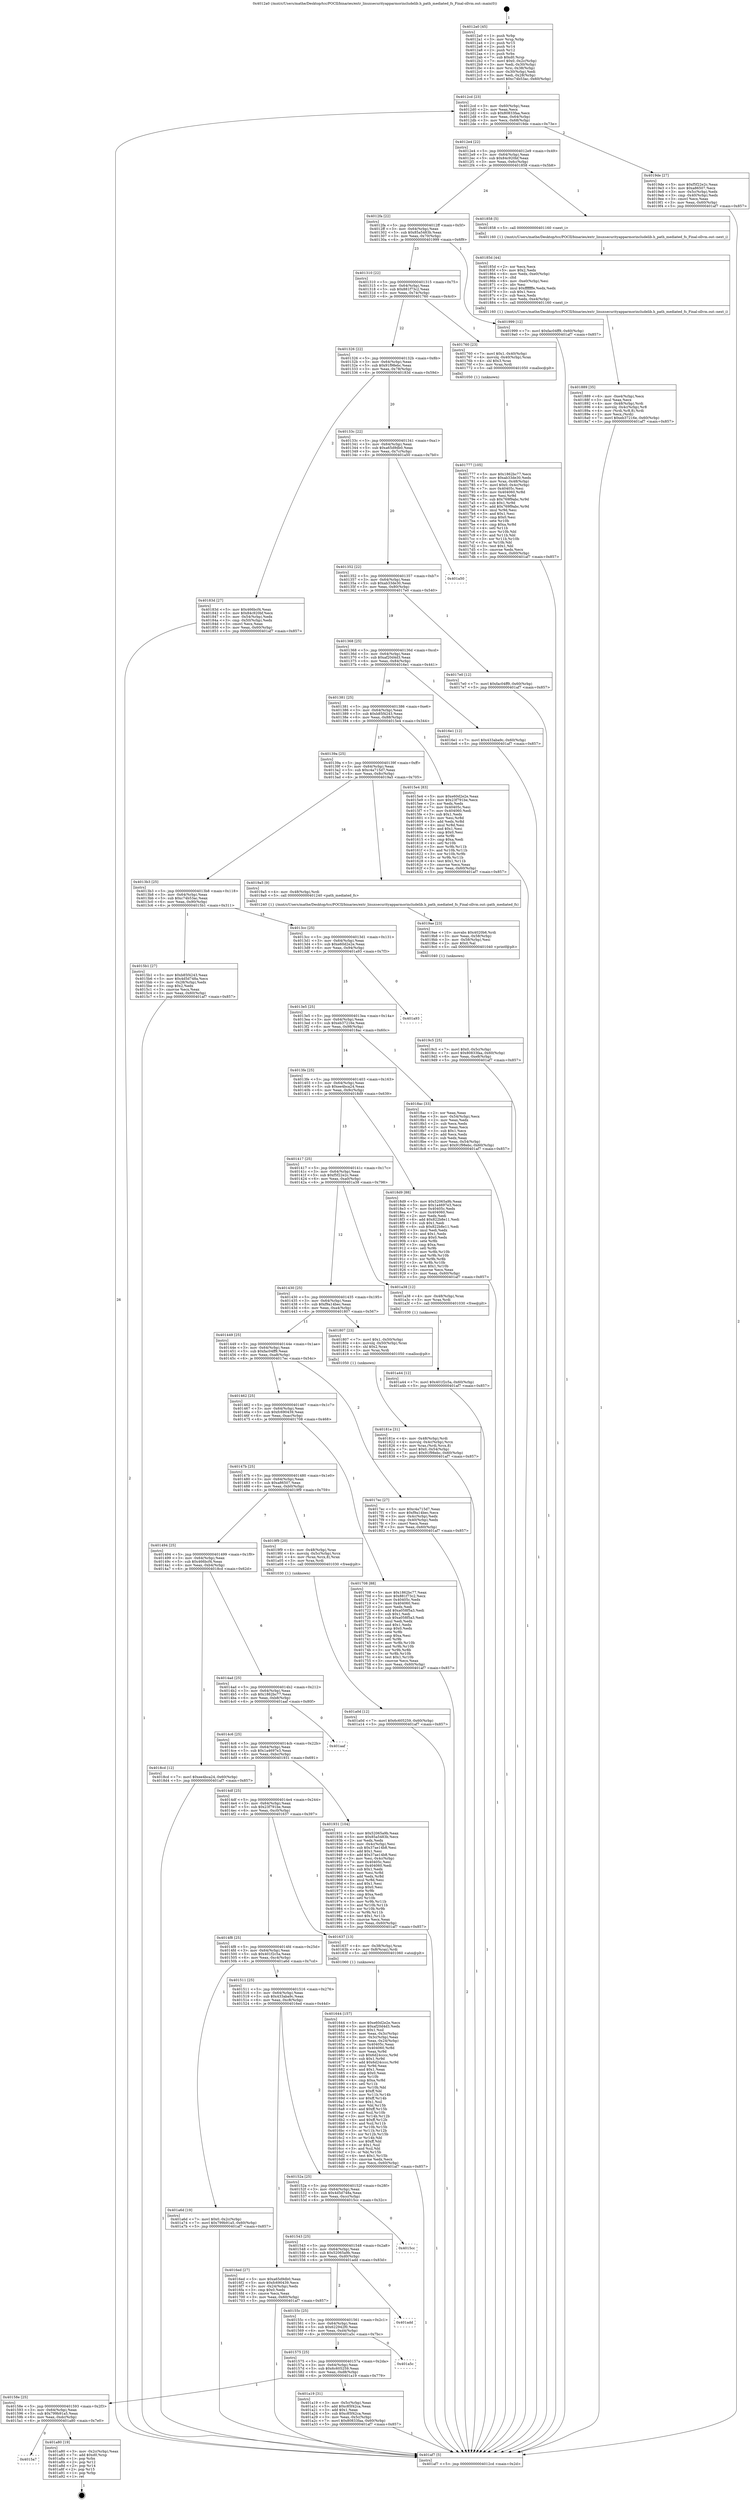 digraph "0x4012a0" {
  label = "0x4012a0 (/mnt/c/Users/mathe/Desktop/tcc/POCII/binaries/extr_linuxsecurityapparmorincludelib.h_path_mediated_fs_Final-ollvm.out::main(0))"
  labelloc = "t"
  node[shape=record]

  Entry [label="",width=0.3,height=0.3,shape=circle,fillcolor=black,style=filled]
  "0x4012cd" [label="{
     0x4012cd [23]\l
     | [instrs]\l
     &nbsp;&nbsp;0x4012cd \<+3\>: mov -0x60(%rbp),%eax\l
     &nbsp;&nbsp;0x4012d0 \<+2\>: mov %eax,%ecx\l
     &nbsp;&nbsp;0x4012d2 \<+6\>: sub $0x80833faa,%ecx\l
     &nbsp;&nbsp;0x4012d8 \<+3\>: mov %eax,-0x64(%rbp)\l
     &nbsp;&nbsp;0x4012db \<+3\>: mov %ecx,-0x68(%rbp)\l
     &nbsp;&nbsp;0x4012de \<+6\>: je 00000000004019de \<main+0x73e\>\l
  }"]
  "0x4019de" [label="{
     0x4019de [27]\l
     | [instrs]\l
     &nbsp;&nbsp;0x4019de \<+5\>: mov $0xf5f22e2c,%eax\l
     &nbsp;&nbsp;0x4019e3 \<+5\>: mov $0xa86507,%ecx\l
     &nbsp;&nbsp;0x4019e8 \<+3\>: mov -0x5c(%rbp),%edx\l
     &nbsp;&nbsp;0x4019eb \<+3\>: cmp -0x40(%rbp),%edx\l
     &nbsp;&nbsp;0x4019ee \<+3\>: cmovl %ecx,%eax\l
     &nbsp;&nbsp;0x4019f1 \<+3\>: mov %eax,-0x60(%rbp)\l
     &nbsp;&nbsp;0x4019f4 \<+5\>: jmp 0000000000401af7 \<main+0x857\>\l
  }"]
  "0x4012e4" [label="{
     0x4012e4 [22]\l
     | [instrs]\l
     &nbsp;&nbsp;0x4012e4 \<+5\>: jmp 00000000004012e9 \<main+0x49\>\l
     &nbsp;&nbsp;0x4012e9 \<+3\>: mov -0x64(%rbp),%eax\l
     &nbsp;&nbsp;0x4012ec \<+5\>: sub $0x84c920bf,%eax\l
     &nbsp;&nbsp;0x4012f1 \<+3\>: mov %eax,-0x6c(%rbp)\l
     &nbsp;&nbsp;0x4012f4 \<+6\>: je 0000000000401858 \<main+0x5b8\>\l
  }"]
  Exit [label="",width=0.3,height=0.3,shape=circle,fillcolor=black,style=filled,peripheries=2]
  "0x401858" [label="{
     0x401858 [5]\l
     | [instrs]\l
     &nbsp;&nbsp;0x401858 \<+5\>: call 0000000000401160 \<next_i\>\l
     | [calls]\l
     &nbsp;&nbsp;0x401160 \{1\} (/mnt/c/Users/mathe/Desktop/tcc/POCII/binaries/extr_linuxsecurityapparmorincludelib.h_path_mediated_fs_Final-ollvm.out::next_i)\l
  }"]
  "0x4012fa" [label="{
     0x4012fa [22]\l
     | [instrs]\l
     &nbsp;&nbsp;0x4012fa \<+5\>: jmp 00000000004012ff \<main+0x5f\>\l
     &nbsp;&nbsp;0x4012ff \<+3\>: mov -0x64(%rbp),%eax\l
     &nbsp;&nbsp;0x401302 \<+5\>: sub $0x85a5483b,%eax\l
     &nbsp;&nbsp;0x401307 \<+3\>: mov %eax,-0x70(%rbp)\l
     &nbsp;&nbsp;0x40130a \<+6\>: je 0000000000401999 \<main+0x6f9\>\l
  }"]
  "0x4015a7" [label="{
     0x4015a7\l
  }", style=dashed]
  "0x401999" [label="{
     0x401999 [12]\l
     | [instrs]\l
     &nbsp;&nbsp;0x401999 \<+7\>: movl $0xfac04ff9,-0x60(%rbp)\l
     &nbsp;&nbsp;0x4019a0 \<+5\>: jmp 0000000000401af7 \<main+0x857\>\l
  }"]
  "0x401310" [label="{
     0x401310 [22]\l
     | [instrs]\l
     &nbsp;&nbsp;0x401310 \<+5\>: jmp 0000000000401315 \<main+0x75\>\l
     &nbsp;&nbsp;0x401315 \<+3\>: mov -0x64(%rbp),%eax\l
     &nbsp;&nbsp;0x401318 \<+5\>: sub $0x881f73c2,%eax\l
     &nbsp;&nbsp;0x40131d \<+3\>: mov %eax,-0x74(%rbp)\l
     &nbsp;&nbsp;0x401320 \<+6\>: je 0000000000401760 \<main+0x4c0\>\l
  }"]
  "0x401a80" [label="{
     0x401a80 [19]\l
     | [instrs]\l
     &nbsp;&nbsp;0x401a80 \<+3\>: mov -0x2c(%rbp),%eax\l
     &nbsp;&nbsp;0x401a83 \<+7\>: add $0xd0,%rsp\l
     &nbsp;&nbsp;0x401a8a \<+1\>: pop %rbx\l
     &nbsp;&nbsp;0x401a8b \<+2\>: pop %r12\l
     &nbsp;&nbsp;0x401a8d \<+2\>: pop %r14\l
     &nbsp;&nbsp;0x401a8f \<+2\>: pop %r15\l
     &nbsp;&nbsp;0x401a91 \<+1\>: pop %rbp\l
     &nbsp;&nbsp;0x401a92 \<+1\>: ret\l
  }"]
  "0x401760" [label="{
     0x401760 [23]\l
     | [instrs]\l
     &nbsp;&nbsp;0x401760 \<+7\>: movl $0x1,-0x40(%rbp)\l
     &nbsp;&nbsp;0x401767 \<+4\>: movslq -0x40(%rbp),%rax\l
     &nbsp;&nbsp;0x40176b \<+4\>: shl $0x3,%rax\l
     &nbsp;&nbsp;0x40176f \<+3\>: mov %rax,%rdi\l
     &nbsp;&nbsp;0x401772 \<+5\>: call 0000000000401050 \<malloc@plt\>\l
     | [calls]\l
     &nbsp;&nbsp;0x401050 \{1\} (unknown)\l
  }"]
  "0x401326" [label="{
     0x401326 [22]\l
     | [instrs]\l
     &nbsp;&nbsp;0x401326 \<+5\>: jmp 000000000040132b \<main+0x8b\>\l
     &nbsp;&nbsp;0x40132b \<+3\>: mov -0x64(%rbp),%eax\l
     &nbsp;&nbsp;0x40132e \<+5\>: sub $0x91f98ebc,%eax\l
     &nbsp;&nbsp;0x401333 \<+3\>: mov %eax,-0x78(%rbp)\l
     &nbsp;&nbsp;0x401336 \<+6\>: je 000000000040183d \<main+0x59d\>\l
  }"]
  "0x401a44" [label="{
     0x401a44 [12]\l
     | [instrs]\l
     &nbsp;&nbsp;0x401a44 \<+7\>: movl $0x401f2c5a,-0x60(%rbp)\l
     &nbsp;&nbsp;0x401a4b \<+5\>: jmp 0000000000401af7 \<main+0x857\>\l
  }"]
  "0x40183d" [label="{
     0x40183d [27]\l
     | [instrs]\l
     &nbsp;&nbsp;0x40183d \<+5\>: mov $0x466bcf4,%eax\l
     &nbsp;&nbsp;0x401842 \<+5\>: mov $0x84c920bf,%ecx\l
     &nbsp;&nbsp;0x401847 \<+3\>: mov -0x54(%rbp),%edx\l
     &nbsp;&nbsp;0x40184a \<+3\>: cmp -0x50(%rbp),%edx\l
     &nbsp;&nbsp;0x40184d \<+3\>: cmovl %ecx,%eax\l
     &nbsp;&nbsp;0x401850 \<+3\>: mov %eax,-0x60(%rbp)\l
     &nbsp;&nbsp;0x401853 \<+5\>: jmp 0000000000401af7 \<main+0x857\>\l
  }"]
  "0x40133c" [label="{
     0x40133c [22]\l
     | [instrs]\l
     &nbsp;&nbsp;0x40133c \<+5\>: jmp 0000000000401341 \<main+0xa1\>\l
     &nbsp;&nbsp;0x401341 \<+3\>: mov -0x64(%rbp),%eax\l
     &nbsp;&nbsp;0x401344 \<+5\>: sub $0xa65d9db0,%eax\l
     &nbsp;&nbsp;0x401349 \<+3\>: mov %eax,-0x7c(%rbp)\l
     &nbsp;&nbsp;0x40134c \<+6\>: je 0000000000401a50 \<main+0x7b0\>\l
  }"]
  "0x40158e" [label="{
     0x40158e [25]\l
     | [instrs]\l
     &nbsp;&nbsp;0x40158e \<+5\>: jmp 0000000000401593 \<main+0x2f3\>\l
     &nbsp;&nbsp;0x401593 \<+3\>: mov -0x64(%rbp),%eax\l
     &nbsp;&nbsp;0x401596 \<+5\>: sub $0x799b91a5,%eax\l
     &nbsp;&nbsp;0x40159b \<+6\>: mov %eax,-0xdc(%rbp)\l
     &nbsp;&nbsp;0x4015a1 \<+6\>: je 0000000000401a80 \<main+0x7e0\>\l
  }"]
  "0x401a50" [label="{
     0x401a50\l
  }", style=dashed]
  "0x401352" [label="{
     0x401352 [22]\l
     | [instrs]\l
     &nbsp;&nbsp;0x401352 \<+5\>: jmp 0000000000401357 \<main+0xb7\>\l
     &nbsp;&nbsp;0x401357 \<+3\>: mov -0x64(%rbp),%eax\l
     &nbsp;&nbsp;0x40135a \<+5\>: sub $0xab33de30,%eax\l
     &nbsp;&nbsp;0x40135f \<+3\>: mov %eax,-0x80(%rbp)\l
     &nbsp;&nbsp;0x401362 \<+6\>: je 00000000004017e0 \<main+0x540\>\l
  }"]
  "0x401a19" [label="{
     0x401a19 [31]\l
     | [instrs]\l
     &nbsp;&nbsp;0x401a19 \<+3\>: mov -0x5c(%rbp),%eax\l
     &nbsp;&nbsp;0x401a1c \<+5\>: add $0xc85f42ca,%eax\l
     &nbsp;&nbsp;0x401a21 \<+3\>: add $0x1,%eax\l
     &nbsp;&nbsp;0x401a24 \<+5\>: sub $0xc85f42ca,%eax\l
     &nbsp;&nbsp;0x401a29 \<+3\>: mov %eax,-0x5c(%rbp)\l
     &nbsp;&nbsp;0x401a2c \<+7\>: movl $0x80833faa,-0x60(%rbp)\l
     &nbsp;&nbsp;0x401a33 \<+5\>: jmp 0000000000401af7 \<main+0x857\>\l
  }"]
  "0x4017e0" [label="{
     0x4017e0 [12]\l
     | [instrs]\l
     &nbsp;&nbsp;0x4017e0 \<+7\>: movl $0xfac04ff9,-0x60(%rbp)\l
     &nbsp;&nbsp;0x4017e7 \<+5\>: jmp 0000000000401af7 \<main+0x857\>\l
  }"]
  "0x401368" [label="{
     0x401368 [25]\l
     | [instrs]\l
     &nbsp;&nbsp;0x401368 \<+5\>: jmp 000000000040136d \<main+0xcd\>\l
     &nbsp;&nbsp;0x40136d \<+3\>: mov -0x64(%rbp),%eax\l
     &nbsp;&nbsp;0x401370 \<+5\>: sub $0xaf20d4d3,%eax\l
     &nbsp;&nbsp;0x401375 \<+6\>: mov %eax,-0x84(%rbp)\l
     &nbsp;&nbsp;0x40137b \<+6\>: je 00000000004016e1 \<main+0x441\>\l
  }"]
  "0x401575" [label="{
     0x401575 [25]\l
     | [instrs]\l
     &nbsp;&nbsp;0x401575 \<+5\>: jmp 000000000040157a \<main+0x2da\>\l
     &nbsp;&nbsp;0x40157a \<+3\>: mov -0x64(%rbp),%eax\l
     &nbsp;&nbsp;0x40157d \<+5\>: sub $0x6c605259,%eax\l
     &nbsp;&nbsp;0x401582 \<+6\>: mov %eax,-0xd8(%rbp)\l
     &nbsp;&nbsp;0x401588 \<+6\>: je 0000000000401a19 \<main+0x779\>\l
  }"]
  "0x4016e1" [label="{
     0x4016e1 [12]\l
     | [instrs]\l
     &nbsp;&nbsp;0x4016e1 \<+7\>: movl $0x433aba9c,-0x60(%rbp)\l
     &nbsp;&nbsp;0x4016e8 \<+5\>: jmp 0000000000401af7 \<main+0x857\>\l
  }"]
  "0x401381" [label="{
     0x401381 [25]\l
     | [instrs]\l
     &nbsp;&nbsp;0x401381 \<+5\>: jmp 0000000000401386 \<main+0xe6\>\l
     &nbsp;&nbsp;0x401386 \<+3\>: mov -0x64(%rbp),%eax\l
     &nbsp;&nbsp;0x401389 \<+5\>: sub $0xb85f4243,%eax\l
     &nbsp;&nbsp;0x40138e \<+6\>: mov %eax,-0x88(%rbp)\l
     &nbsp;&nbsp;0x401394 \<+6\>: je 00000000004015e4 \<main+0x344\>\l
  }"]
  "0x401a5c" [label="{
     0x401a5c\l
  }", style=dashed]
  "0x4015e4" [label="{
     0x4015e4 [83]\l
     | [instrs]\l
     &nbsp;&nbsp;0x4015e4 \<+5\>: mov $0xe60d2e2e,%eax\l
     &nbsp;&nbsp;0x4015e9 \<+5\>: mov $0x23f791be,%ecx\l
     &nbsp;&nbsp;0x4015ee \<+2\>: xor %edx,%edx\l
     &nbsp;&nbsp;0x4015f0 \<+7\>: mov 0x40405c,%esi\l
     &nbsp;&nbsp;0x4015f7 \<+7\>: mov 0x404060,%edi\l
     &nbsp;&nbsp;0x4015fe \<+3\>: sub $0x1,%edx\l
     &nbsp;&nbsp;0x401601 \<+3\>: mov %esi,%r8d\l
     &nbsp;&nbsp;0x401604 \<+3\>: add %edx,%r8d\l
     &nbsp;&nbsp;0x401607 \<+4\>: imul %r8d,%esi\l
     &nbsp;&nbsp;0x40160b \<+3\>: and $0x1,%esi\l
     &nbsp;&nbsp;0x40160e \<+3\>: cmp $0x0,%esi\l
     &nbsp;&nbsp;0x401611 \<+4\>: sete %r9b\l
     &nbsp;&nbsp;0x401615 \<+3\>: cmp $0xa,%edi\l
     &nbsp;&nbsp;0x401618 \<+4\>: setl %r10b\l
     &nbsp;&nbsp;0x40161c \<+3\>: mov %r9b,%r11b\l
     &nbsp;&nbsp;0x40161f \<+3\>: and %r10b,%r11b\l
     &nbsp;&nbsp;0x401622 \<+3\>: xor %r10b,%r9b\l
     &nbsp;&nbsp;0x401625 \<+3\>: or %r9b,%r11b\l
     &nbsp;&nbsp;0x401628 \<+4\>: test $0x1,%r11b\l
     &nbsp;&nbsp;0x40162c \<+3\>: cmovne %ecx,%eax\l
     &nbsp;&nbsp;0x40162f \<+3\>: mov %eax,-0x60(%rbp)\l
     &nbsp;&nbsp;0x401632 \<+5\>: jmp 0000000000401af7 \<main+0x857\>\l
  }"]
  "0x40139a" [label="{
     0x40139a [25]\l
     | [instrs]\l
     &nbsp;&nbsp;0x40139a \<+5\>: jmp 000000000040139f \<main+0xff\>\l
     &nbsp;&nbsp;0x40139f \<+3\>: mov -0x64(%rbp),%eax\l
     &nbsp;&nbsp;0x4013a2 \<+5\>: sub $0xc4a715d7,%eax\l
     &nbsp;&nbsp;0x4013a7 \<+6\>: mov %eax,-0x8c(%rbp)\l
     &nbsp;&nbsp;0x4013ad \<+6\>: je 00000000004019a5 \<main+0x705\>\l
  }"]
  "0x40155c" [label="{
     0x40155c [25]\l
     | [instrs]\l
     &nbsp;&nbsp;0x40155c \<+5\>: jmp 0000000000401561 \<main+0x2c1\>\l
     &nbsp;&nbsp;0x401561 \<+3\>: mov -0x64(%rbp),%eax\l
     &nbsp;&nbsp;0x401564 \<+5\>: sub $0x622942f0,%eax\l
     &nbsp;&nbsp;0x401569 \<+6\>: mov %eax,-0xd4(%rbp)\l
     &nbsp;&nbsp;0x40156f \<+6\>: je 0000000000401a5c \<main+0x7bc\>\l
  }"]
  "0x4019a5" [label="{
     0x4019a5 [9]\l
     | [instrs]\l
     &nbsp;&nbsp;0x4019a5 \<+4\>: mov -0x48(%rbp),%rdi\l
     &nbsp;&nbsp;0x4019a9 \<+5\>: call 0000000000401240 \<path_mediated_fs\>\l
     | [calls]\l
     &nbsp;&nbsp;0x401240 \{1\} (/mnt/c/Users/mathe/Desktop/tcc/POCII/binaries/extr_linuxsecurityapparmorincludelib.h_path_mediated_fs_Final-ollvm.out::path_mediated_fs)\l
  }"]
  "0x4013b3" [label="{
     0x4013b3 [25]\l
     | [instrs]\l
     &nbsp;&nbsp;0x4013b3 \<+5\>: jmp 00000000004013b8 \<main+0x118\>\l
     &nbsp;&nbsp;0x4013b8 \<+3\>: mov -0x64(%rbp),%eax\l
     &nbsp;&nbsp;0x4013bb \<+5\>: sub $0xc74b53ac,%eax\l
     &nbsp;&nbsp;0x4013c0 \<+6\>: mov %eax,-0x90(%rbp)\l
     &nbsp;&nbsp;0x4013c6 \<+6\>: je 00000000004015b1 \<main+0x311\>\l
  }"]
  "0x401add" [label="{
     0x401add\l
  }", style=dashed]
  "0x4015b1" [label="{
     0x4015b1 [27]\l
     | [instrs]\l
     &nbsp;&nbsp;0x4015b1 \<+5\>: mov $0xb85f4243,%eax\l
     &nbsp;&nbsp;0x4015b6 \<+5\>: mov $0x4d5d748a,%ecx\l
     &nbsp;&nbsp;0x4015bb \<+3\>: mov -0x28(%rbp),%edx\l
     &nbsp;&nbsp;0x4015be \<+3\>: cmp $0x2,%edx\l
     &nbsp;&nbsp;0x4015c1 \<+3\>: cmovne %ecx,%eax\l
     &nbsp;&nbsp;0x4015c4 \<+3\>: mov %eax,-0x60(%rbp)\l
     &nbsp;&nbsp;0x4015c7 \<+5\>: jmp 0000000000401af7 \<main+0x857\>\l
  }"]
  "0x4013cc" [label="{
     0x4013cc [25]\l
     | [instrs]\l
     &nbsp;&nbsp;0x4013cc \<+5\>: jmp 00000000004013d1 \<main+0x131\>\l
     &nbsp;&nbsp;0x4013d1 \<+3\>: mov -0x64(%rbp),%eax\l
     &nbsp;&nbsp;0x4013d4 \<+5\>: sub $0xe60d2e2e,%eax\l
     &nbsp;&nbsp;0x4013d9 \<+6\>: mov %eax,-0x94(%rbp)\l
     &nbsp;&nbsp;0x4013df \<+6\>: je 0000000000401a93 \<main+0x7f3\>\l
  }"]
  "0x401af7" [label="{
     0x401af7 [5]\l
     | [instrs]\l
     &nbsp;&nbsp;0x401af7 \<+5\>: jmp 00000000004012cd \<main+0x2d\>\l
  }"]
  "0x4012a0" [label="{
     0x4012a0 [45]\l
     | [instrs]\l
     &nbsp;&nbsp;0x4012a0 \<+1\>: push %rbp\l
     &nbsp;&nbsp;0x4012a1 \<+3\>: mov %rsp,%rbp\l
     &nbsp;&nbsp;0x4012a4 \<+2\>: push %r15\l
     &nbsp;&nbsp;0x4012a6 \<+2\>: push %r14\l
     &nbsp;&nbsp;0x4012a8 \<+2\>: push %r12\l
     &nbsp;&nbsp;0x4012aa \<+1\>: push %rbx\l
     &nbsp;&nbsp;0x4012ab \<+7\>: sub $0xd0,%rsp\l
     &nbsp;&nbsp;0x4012b2 \<+7\>: movl $0x0,-0x2c(%rbp)\l
     &nbsp;&nbsp;0x4012b9 \<+3\>: mov %edi,-0x30(%rbp)\l
     &nbsp;&nbsp;0x4012bc \<+4\>: mov %rsi,-0x38(%rbp)\l
     &nbsp;&nbsp;0x4012c0 \<+3\>: mov -0x30(%rbp),%edi\l
     &nbsp;&nbsp;0x4012c3 \<+3\>: mov %edi,-0x28(%rbp)\l
     &nbsp;&nbsp;0x4012c6 \<+7\>: movl $0xc74b53ac,-0x60(%rbp)\l
  }"]
  "0x401543" [label="{
     0x401543 [25]\l
     | [instrs]\l
     &nbsp;&nbsp;0x401543 \<+5\>: jmp 0000000000401548 \<main+0x2a8\>\l
     &nbsp;&nbsp;0x401548 \<+3\>: mov -0x64(%rbp),%eax\l
     &nbsp;&nbsp;0x40154b \<+5\>: sub $0x52065a9b,%eax\l
     &nbsp;&nbsp;0x401550 \<+6\>: mov %eax,-0xd0(%rbp)\l
     &nbsp;&nbsp;0x401556 \<+6\>: je 0000000000401add \<main+0x83d\>\l
  }"]
  "0x401a93" [label="{
     0x401a93\l
  }", style=dashed]
  "0x4013e5" [label="{
     0x4013e5 [25]\l
     | [instrs]\l
     &nbsp;&nbsp;0x4013e5 \<+5\>: jmp 00000000004013ea \<main+0x14a\>\l
     &nbsp;&nbsp;0x4013ea \<+3\>: mov -0x64(%rbp),%eax\l
     &nbsp;&nbsp;0x4013ed \<+5\>: sub $0xeb37216e,%eax\l
     &nbsp;&nbsp;0x4013f2 \<+6\>: mov %eax,-0x98(%rbp)\l
     &nbsp;&nbsp;0x4013f8 \<+6\>: je 00000000004018ac \<main+0x60c\>\l
  }"]
  "0x4015cc" [label="{
     0x4015cc\l
  }", style=dashed]
  "0x4018ac" [label="{
     0x4018ac [33]\l
     | [instrs]\l
     &nbsp;&nbsp;0x4018ac \<+2\>: xor %eax,%eax\l
     &nbsp;&nbsp;0x4018ae \<+3\>: mov -0x54(%rbp),%ecx\l
     &nbsp;&nbsp;0x4018b1 \<+2\>: mov %eax,%edx\l
     &nbsp;&nbsp;0x4018b3 \<+2\>: sub %ecx,%edx\l
     &nbsp;&nbsp;0x4018b5 \<+2\>: mov %eax,%ecx\l
     &nbsp;&nbsp;0x4018b7 \<+3\>: sub $0x1,%ecx\l
     &nbsp;&nbsp;0x4018ba \<+2\>: add %ecx,%edx\l
     &nbsp;&nbsp;0x4018bc \<+2\>: sub %edx,%eax\l
     &nbsp;&nbsp;0x4018be \<+3\>: mov %eax,-0x54(%rbp)\l
     &nbsp;&nbsp;0x4018c1 \<+7\>: movl $0x91f98ebc,-0x60(%rbp)\l
     &nbsp;&nbsp;0x4018c8 \<+5\>: jmp 0000000000401af7 \<main+0x857\>\l
  }"]
  "0x4013fe" [label="{
     0x4013fe [25]\l
     | [instrs]\l
     &nbsp;&nbsp;0x4013fe \<+5\>: jmp 0000000000401403 \<main+0x163\>\l
     &nbsp;&nbsp;0x401403 \<+3\>: mov -0x64(%rbp),%eax\l
     &nbsp;&nbsp;0x401406 \<+5\>: sub $0xee4bca24,%eax\l
     &nbsp;&nbsp;0x40140b \<+6\>: mov %eax,-0x9c(%rbp)\l
     &nbsp;&nbsp;0x401411 \<+6\>: je 00000000004018d9 \<main+0x639\>\l
  }"]
  "0x401a0d" [label="{
     0x401a0d [12]\l
     | [instrs]\l
     &nbsp;&nbsp;0x401a0d \<+7\>: movl $0x6c605259,-0x60(%rbp)\l
     &nbsp;&nbsp;0x401a14 \<+5\>: jmp 0000000000401af7 \<main+0x857\>\l
  }"]
  "0x4018d9" [label="{
     0x4018d9 [88]\l
     | [instrs]\l
     &nbsp;&nbsp;0x4018d9 \<+5\>: mov $0x52065a9b,%eax\l
     &nbsp;&nbsp;0x4018de \<+5\>: mov $0x1a4697e3,%ecx\l
     &nbsp;&nbsp;0x4018e3 \<+7\>: mov 0x40405c,%edx\l
     &nbsp;&nbsp;0x4018ea \<+7\>: mov 0x404060,%esi\l
     &nbsp;&nbsp;0x4018f1 \<+2\>: mov %edx,%edi\l
     &nbsp;&nbsp;0x4018f3 \<+6\>: add $0x822b8e11,%edi\l
     &nbsp;&nbsp;0x4018f9 \<+3\>: sub $0x1,%edi\l
     &nbsp;&nbsp;0x4018fc \<+6\>: sub $0x822b8e11,%edi\l
     &nbsp;&nbsp;0x401902 \<+3\>: imul %edi,%edx\l
     &nbsp;&nbsp;0x401905 \<+3\>: and $0x1,%edx\l
     &nbsp;&nbsp;0x401908 \<+3\>: cmp $0x0,%edx\l
     &nbsp;&nbsp;0x40190b \<+4\>: sete %r8b\l
     &nbsp;&nbsp;0x40190f \<+3\>: cmp $0xa,%esi\l
     &nbsp;&nbsp;0x401912 \<+4\>: setl %r9b\l
     &nbsp;&nbsp;0x401916 \<+3\>: mov %r8b,%r10b\l
     &nbsp;&nbsp;0x401919 \<+3\>: and %r9b,%r10b\l
     &nbsp;&nbsp;0x40191c \<+3\>: xor %r9b,%r8b\l
     &nbsp;&nbsp;0x40191f \<+3\>: or %r8b,%r10b\l
     &nbsp;&nbsp;0x401922 \<+4\>: test $0x1,%r10b\l
     &nbsp;&nbsp;0x401926 \<+3\>: cmovne %ecx,%eax\l
     &nbsp;&nbsp;0x401929 \<+3\>: mov %eax,-0x60(%rbp)\l
     &nbsp;&nbsp;0x40192c \<+5\>: jmp 0000000000401af7 \<main+0x857\>\l
  }"]
  "0x401417" [label="{
     0x401417 [25]\l
     | [instrs]\l
     &nbsp;&nbsp;0x401417 \<+5\>: jmp 000000000040141c \<main+0x17c\>\l
     &nbsp;&nbsp;0x40141c \<+3\>: mov -0x64(%rbp),%eax\l
     &nbsp;&nbsp;0x40141f \<+5\>: sub $0xf5f22e2c,%eax\l
     &nbsp;&nbsp;0x401424 \<+6\>: mov %eax,-0xa0(%rbp)\l
     &nbsp;&nbsp;0x40142a \<+6\>: je 0000000000401a38 \<main+0x798\>\l
  }"]
  "0x4019c5" [label="{
     0x4019c5 [25]\l
     | [instrs]\l
     &nbsp;&nbsp;0x4019c5 \<+7\>: movl $0x0,-0x5c(%rbp)\l
     &nbsp;&nbsp;0x4019cc \<+7\>: movl $0x80833faa,-0x60(%rbp)\l
     &nbsp;&nbsp;0x4019d3 \<+6\>: mov %eax,-0xe8(%rbp)\l
     &nbsp;&nbsp;0x4019d9 \<+5\>: jmp 0000000000401af7 \<main+0x857\>\l
  }"]
  "0x401a38" [label="{
     0x401a38 [12]\l
     | [instrs]\l
     &nbsp;&nbsp;0x401a38 \<+4\>: mov -0x48(%rbp),%rax\l
     &nbsp;&nbsp;0x401a3c \<+3\>: mov %rax,%rdi\l
     &nbsp;&nbsp;0x401a3f \<+5\>: call 0000000000401030 \<free@plt\>\l
     | [calls]\l
     &nbsp;&nbsp;0x401030 \{1\} (unknown)\l
  }"]
  "0x401430" [label="{
     0x401430 [25]\l
     | [instrs]\l
     &nbsp;&nbsp;0x401430 \<+5\>: jmp 0000000000401435 \<main+0x195\>\l
     &nbsp;&nbsp;0x401435 \<+3\>: mov -0x64(%rbp),%eax\l
     &nbsp;&nbsp;0x401438 \<+5\>: sub $0xf9a14bec,%eax\l
     &nbsp;&nbsp;0x40143d \<+6\>: mov %eax,-0xa4(%rbp)\l
     &nbsp;&nbsp;0x401443 \<+6\>: je 0000000000401807 \<main+0x567\>\l
  }"]
  "0x4019ae" [label="{
     0x4019ae [23]\l
     | [instrs]\l
     &nbsp;&nbsp;0x4019ae \<+10\>: movabs $0x4020b6,%rdi\l
     &nbsp;&nbsp;0x4019b8 \<+3\>: mov %eax,-0x58(%rbp)\l
     &nbsp;&nbsp;0x4019bb \<+3\>: mov -0x58(%rbp),%esi\l
     &nbsp;&nbsp;0x4019be \<+2\>: mov $0x0,%al\l
     &nbsp;&nbsp;0x4019c0 \<+5\>: call 0000000000401040 \<printf@plt\>\l
     | [calls]\l
     &nbsp;&nbsp;0x401040 \{1\} (unknown)\l
  }"]
  "0x401807" [label="{
     0x401807 [23]\l
     | [instrs]\l
     &nbsp;&nbsp;0x401807 \<+7\>: movl $0x1,-0x50(%rbp)\l
     &nbsp;&nbsp;0x40180e \<+4\>: movslq -0x50(%rbp),%rax\l
     &nbsp;&nbsp;0x401812 \<+4\>: shl $0x2,%rax\l
     &nbsp;&nbsp;0x401816 \<+3\>: mov %rax,%rdi\l
     &nbsp;&nbsp;0x401819 \<+5\>: call 0000000000401050 \<malloc@plt\>\l
     | [calls]\l
     &nbsp;&nbsp;0x401050 \{1\} (unknown)\l
  }"]
  "0x401449" [label="{
     0x401449 [25]\l
     | [instrs]\l
     &nbsp;&nbsp;0x401449 \<+5\>: jmp 000000000040144e \<main+0x1ae\>\l
     &nbsp;&nbsp;0x40144e \<+3\>: mov -0x64(%rbp),%eax\l
     &nbsp;&nbsp;0x401451 \<+5\>: sub $0xfac04ff9,%eax\l
     &nbsp;&nbsp;0x401456 \<+6\>: mov %eax,-0xa8(%rbp)\l
     &nbsp;&nbsp;0x40145c \<+6\>: je 00000000004017ec \<main+0x54c\>\l
  }"]
  "0x401889" [label="{
     0x401889 [35]\l
     | [instrs]\l
     &nbsp;&nbsp;0x401889 \<+6\>: mov -0xe4(%rbp),%ecx\l
     &nbsp;&nbsp;0x40188f \<+3\>: imul %eax,%ecx\l
     &nbsp;&nbsp;0x401892 \<+4\>: mov -0x48(%rbp),%rdi\l
     &nbsp;&nbsp;0x401896 \<+4\>: movslq -0x4c(%rbp),%r8\l
     &nbsp;&nbsp;0x40189a \<+4\>: mov (%rdi,%r8,8),%rdi\l
     &nbsp;&nbsp;0x40189e \<+2\>: mov %ecx,(%rdi)\l
     &nbsp;&nbsp;0x4018a0 \<+7\>: movl $0xeb37216e,-0x60(%rbp)\l
     &nbsp;&nbsp;0x4018a7 \<+5\>: jmp 0000000000401af7 \<main+0x857\>\l
  }"]
  "0x4017ec" [label="{
     0x4017ec [27]\l
     | [instrs]\l
     &nbsp;&nbsp;0x4017ec \<+5\>: mov $0xc4a715d7,%eax\l
     &nbsp;&nbsp;0x4017f1 \<+5\>: mov $0xf9a14bec,%ecx\l
     &nbsp;&nbsp;0x4017f6 \<+3\>: mov -0x4c(%rbp),%edx\l
     &nbsp;&nbsp;0x4017f9 \<+3\>: cmp -0x40(%rbp),%edx\l
     &nbsp;&nbsp;0x4017fc \<+3\>: cmovl %ecx,%eax\l
     &nbsp;&nbsp;0x4017ff \<+3\>: mov %eax,-0x60(%rbp)\l
     &nbsp;&nbsp;0x401802 \<+5\>: jmp 0000000000401af7 \<main+0x857\>\l
  }"]
  "0x401462" [label="{
     0x401462 [25]\l
     | [instrs]\l
     &nbsp;&nbsp;0x401462 \<+5\>: jmp 0000000000401467 \<main+0x1c7\>\l
     &nbsp;&nbsp;0x401467 \<+3\>: mov -0x64(%rbp),%eax\l
     &nbsp;&nbsp;0x40146a \<+5\>: sub $0xfc690439,%eax\l
     &nbsp;&nbsp;0x40146f \<+6\>: mov %eax,-0xac(%rbp)\l
     &nbsp;&nbsp;0x401475 \<+6\>: je 0000000000401708 \<main+0x468\>\l
  }"]
  "0x40185d" [label="{
     0x40185d [44]\l
     | [instrs]\l
     &nbsp;&nbsp;0x40185d \<+2\>: xor %ecx,%ecx\l
     &nbsp;&nbsp;0x40185f \<+5\>: mov $0x2,%edx\l
     &nbsp;&nbsp;0x401864 \<+6\>: mov %edx,-0xe0(%rbp)\l
     &nbsp;&nbsp;0x40186a \<+1\>: cltd\l
     &nbsp;&nbsp;0x40186b \<+6\>: mov -0xe0(%rbp),%esi\l
     &nbsp;&nbsp;0x401871 \<+2\>: idiv %esi\l
     &nbsp;&nbsp;0x401873 \<+6\>: imul $0xfffffffe,%edx,%edx\l
     &nbsp;&nbsp;0x401879 \<+3\>: sub $0x1,%ecx\l
     &nbsp;&nbsp;0x40187c \<+2\>: sub %ecx,%edx\l
     &nbsp;&nbsp;0x40187e \<+6\>: mov %edx,-0xe4(%rbp)\l
     &nbsp;&nbsp;0x401884 \<+5\>: call 0000000000401160 \<next_i\>\l
     | [calls]\l
     &nbsp;&nbsp;0x401160 \{1\} (/mnt/c/Users/mathe/Desktop/tcc/POCII/binaries/extr_linuxsecurityapparmorincludelib.h_path_mediated_fs_Final-ollvm.out::next_i)\l
  }"]
  "0x401708" [label="{
     0x401708 [88]\l
     | [instrs]\l
     &nbsp;&nbsp;0x401708 \<+5\>: mov $0x1862bc77,%eax\l
     &nbsp;&nbsp;0x40170d \<+5\>: mov $0x881f73c2,%ecx\l
     &nbsp;&nbsp;0x401712 \<+7\>: mov 0x40405c,%edx\l
     &nbsp;&nbsp;0x401719 \<+7\>: mov 0x404060,%esi\l
     &nbsp;&nbsp;0x401720 \<+2\>: mov %edx,%edi\l
     &nbsp;&nbsp;0x401722 \<+6\>: add $0xa058f5a3,%edi\l
     &nbsp;&nbsp;0x401728 \<+3\>: sub $0x1,%edi\l
     &nbsp;&nbsp;0x40172b \<+6\>: sub $0xa058f5a3,%edi\l
     &nbsp;&nbsp;0x401731 \<+3\>: imul %edi,%edx\l
     &nbsp;&nbsp;0x401734 \<+3\>: and $0x1,%edx\l
     &nbsp;&nbsp;0x401737 \<+3\>: cmp $0x0,%edx\l
     &nbsp;&nbsp;0x40173a \<+4\>: sete %r8b\l
     &nbsp;&nbsp;0x40173e \<+3\>: cmp $0xa,%esi\l
     &nbsp;&nbsp;0x401741 \<+4\>: setl %r9b\l
     &nbsp;&nbsp;0x401745 \<+3\>: mov %r8b,%r10b\l
     &nbsp;&nbsp;0x401748 \<+3\>: and %r9b,%r10b\l
     &nbsp;&nbsp;0x40174b \<+3\>: xor %r9b,%r8b\l
     &nbsp;&nbsp;0x40174e \<+3\>: or %r8b,%r10b\l
     &nbsp;&nbsp;0x401751 \<+4\>: test $0x1,%r10b\l
     &nbsp;&nbsp;0x401755 \<+3\>: cmovne %ecx,%eax\l
     &nbsp;&nbsp;0x401758 \<+3\>: mov %eax,-0x60(%rbp)\l
     &nbsp;&nbsp;0x40175b \<+5\>: jmp 0000000000401af7 \<main+0x857\>\l
  }"]
  "0x40147b" [label="{
     0x40147b [25]\l
     | [instrs]\l
     &nbsp;&nbsp;0x40147b \<+5\>: jmp 0000000000401480 \<main+0x1e0\>\l
     &nbsp;&nbsp;0x401480 \<+3\>: mov -0x64(%rbp),%eax\l
     &nbsp;&nbsp;0x401483 \<+5\>: sub $0xa86507,%eax\l
     &nbsp;&nbsp;0x401488 \<+6\>: mov %eax,-0xb0(%rbp)\l
     &nbsp;&nbsp;0x40148e \<+6\>: je 00000000004019f9 \<main+0x759\>\l
  }"]
  "0x40181e" [label="{
     0x40181e [31]\l
     | [instrs]\l
     &nbsp;&nbsp;0x40181e \<+4\>: mov -0x48(%rbp),%rdi\l
     &nbsp;&nbsp;0x401822 \<+4\>: movslq -0x4c(%rbp),%rcx\l
     &nbsp;&nbsp;0x401826 \<+4\>: mov %rax,(%rdi,%rcx,8)\l
     &nbsp;&nbsp;0x40182a \<+7\>: movl $0x0,-0x54(%rbp)\l
     &nbsp;&nbsp;0x401831 \<+7\>: movl $0x91f98ebc,-0x60(%rbp)\l
     &nbsp;&nbsp;0x401838 \<+5\>: jmp 0000000000401af7 \<main+0x857\>\l
  }"]
  "0x4019f9" [label="{
     0x4019f9 [20]\l
     | [instrs]\l
     &nbsp;&nbsp;0x4019f9 \<+4\>: mov -0x48(%rbp),%rax\l
     &nbsp;&nbsp;0x4019fd \<+4\>: movslq -0x5c(%rbp),%rcx\l
     &nbsp;&nbsp;0x401a01 \<+4\>: mov (%rax,%rcx,8),%rax\l
     &nbsp;&nbsp;0x401a05 \<+3\>: mov %rax,%rdi\l
     &nbsp;&nbsp;0x401a08 \<+5\>: call 0000000000401030 \<free@plt\>\l
     | [calls]\l
     &nbsp;&nbsp;0x401030 \{1\} (unknown)\l
  }"]
  "0x401494" [label="{
     0x401494 [25]\l
     | [instrs]\l
     &nbsp;&nbsp;0x401494 \<+5\>: jmp 0000000000401499 \<main+0x1f9\>\l
     &nbsp;&nbsp;0x401499 \<+3\>: mov -0x64(%rbp),%eax\l
     &nbsp;&nbsp;0x40149c \<+5\>: sub $0x466bcf4,%eax\l
     &nbsp;&nbsp;0x4014a1 \<+6\>: mov %eax,-0xb4(%rbp)\l
     &nbsp;&nbsp;0x4014a7 \<+6\>: je 00000000004018cd \<main+0x62d\>\l
  }"]
  "0x401777" [label="{
     0x401777 [105]\l
     | [instrs]\l
     &nbsp;&nbsp;0x401777 \<+5\>: mov $0x1862bc77,%ecx\l
     &nbsp;&nbsp;0x40177c \<+5\>: mov $0xab33de30,%edx\l
     &nbsp;&nbsp;0x401781 \<+4\>: mov %rax,-0x48(%rbp)\l
     &nbsp;&nbsp;0x401785 \<+7\>: movl $0x0,-0x4c(%rbp)\l
     &nbsp;&nbsp;0x40178c \<+7\>: mov 0x40405c,%esi\l
     &nbsp;&nbsp;0x401793 \<+8\>: mov 0x404060,%r8d\l
     &nbsp;&nbsp;0x40179b \<+3\>: mov %esi,%r9d\l
     &nbsp;&nbsp;0x40179e \<+7\>: sub $0x769f9abc,%r9d\l
     &nbsp;&nbsp;0x4017a5 \<+4\>: sub $0x1,%r9d\l
     &nbsp;&nbsp;0x4017a9 \<+7\>: add $0x769f9abc,%r9d\l
     &nbsp;&nbsp;0x4017b0 \<+4\>: imul %r9d,%esi\l
     &nbsp;&nbsp;0x4017b4 \<+3\>: and $0x1,%esi\l
     &nbsp;&nbsp;0x4017b7 \<+3\>: cmp $0x0,%esi\l
     &nbsp;&nbsp;0x4017ba \<+4\>: sete %r10b\l
     &nbsp;&nbsp;0x4017be \<+4\>: cmp $0xa,%r8d\l
     &nbsp;&nbsp;0x4017c2 \<+4\>: setl %r11b\l
     &nbsp;&nbsp;0x4017c6 \<+3\>: mov %r10b,%bl\l
     &nbsp;&nbsp;0x4017c9 \<+3\>: and %r11b,%bl\l
     &nbsp;&nbsp;0x4017cc \<+3\>: xor %r11b,%r10b\l
     &nbsp;&nbsp;0x4017cf \<+3\>: or %r10b,%bl\l
     &nbsp;&nbsp;0x4017d2 \<+3\>: test $0x1,%bl\l
     &nbsp;&nbsp;0x4017d5 \<+3\>: cmovne %edx,%ecx\l
     &nbsp;&nbsp;0x4017d8 \<+3\>: mov %ecx,-0x60(%rbp)\l
     &nbsp;&nbsp;0x4017db \<+5\>: jmp 0000000000401af7 \<main+0x857\>\l
  }"]
  "0x4018cd" [label="{
     0x4018cd [12]\l
     | [instrs]\l
     &nbsp;&nbsp;0x4018cd \<+7\>: movl $0xee4bca24,-0x60(%rbp)\l
     &nbsp;&nbsp;0x4018d4 \<+5\>: jmp 0000000000401af7 \<main+0x857\>\l
  }"]
  "0x4014ad" [label="{
     0x4014ad [25]\l
     | [instrs]\l
     &nbsp;&nbsp;0x4014ad \<+5\>: jmp 00000000004014b2 \<main+0x212\>\l
     &nbsp;&nbsp;0x4014b2 \<+3\>: mov -0x64(%rbp),%eax\l
     &nbsp;&nbsp;0x4014b5 \<+5\>: sub $0x1862bc77,%eax\l
     &nbsp;&nbsp;0x4014ba \<+6\>: mov %eax,-0xb8(%rbp)\l
     &nbsp;&nbsp;0x4014c0 \<+6\>: je 0000000000401aaf \<main+0x80f\>\l
  }"]
  "0x40152a" [label="{
     0x40152a [25]\l
     | [instrs]\l
     &nbsp;&nbsp;0x40152a \<+5\>: jmp 000000000040152f \<main+0x28f\>\l
     &nbsp;&nbsp;0x40152f \<+3\>: mov -0x64(%rbp),%eax\l
     &nbsp;&nbsp;0x401532 \<+5\>: sub $0x4d5d748a,%eax\l
     &nbsp;&nbsp;0x401537 \<+6\>: mov %eax,-0xcc(%rbp)\l
     &nbsp;&nbsp;0x40153d \<+6\>: je 00000000004015cc \<main+0x32c\>\l
  }"]
  "0x401aaf" [label="{
     0x401aaf\l
  }", style=dashed]
  "0x4014c6" [label="{
     0x4014c6 [25]\l
     | [instrs]\l
     &nbsp;&nbsp;0x4014c6 \<+5\>: jmp 00000000004014cb \<main+0x22b\>\l
     &nbsp;&nbsp;0x4014cb \<+3\>: mov -0x64(%rbp),%eax\l
     &nbsp;&nbsp;0x4014ce \<+5\>: sub $0x1a4697e3,%eax\l
     &nbsp;&nbsp;0x4014d3 \<+6\>: mov %eax,-0xbc(%rbp)\l
     &nbsp;&nbsp;0x4014d9 \<+6\>: je 0000000000401931 \<main+0x691\>\l
  }"]
  "0x4016ed" [label="{
     0x4016ed [27]\l
     | [instrs]\l
     &nbsp;&nbsp;0x4016ed \<+5\>: mov $0xa65d9db0,%eax\l
     &nbsp;&nbsp;0x4016f2 \<+5\>: mov $0xfc690439,%ecx\l
     &nbsp;&nbsp;0x4016f7 \<+3\>: mov -0x24(%rbp),%edx\l
     &nbsp;&nbsp;0x4016fa \<+3\>: cmp $0x0,%edx\l
     &nbsp;&nbsp;0x4016fd \<+3\>: cmove %ecx,%eax\l
     &nbsp;&nbsp;0x401700 \<+3\>: mov %eax,-0x60(%rbp)\l
     &nbsp;&nbsp;0x401703 \<+5\>: jmp 0000000000401af7 \<main+0x857\>\l
  }"]
  "0x401931" [label="{
     0x401931 [104]\l
     | [instrs]\l
     &nbsp;&nbsp;0x401931 \<+5\>: mov $0x52065a9b,%eax\l
     &nbsp;&nbsp;0x401936 \<+5\>: mov $0x85a5483b,%ecx\l
     &nbsp;&nbsp;0x40193b \<+2\>: xor %edx,%edx\l
     &nbsp;&nbsp;0x40193d \<+3\>: mov -0x4c(%rbp),%esi\l
     &nbsp;&nbsp;0x401940 \<+6\>: sub $0x37ae14b8,%esi\l
     &nbsp;&nbsp;0x401946 \<+3\>: add $0x1,%esi\l
     &nbsp;&nbsp;0x401949 \<+6\>: add $0x37ae14b8,%esi\l
     &nbsp;&nbsp;0x40194f \<+3\>: mov %esi,-0x4c(%rbp)\l
     &nbsp;&nbsp;0x401952 \<+7\>: mov 0x40405c,%esi\l
     &nbsp;&nbsp;0x401959 \<+7\>: mov 0x404060,%edi\l
     &nbsp;&nbsp;0x401960 \<+3\>: sub $0x1,%edx\l
     &nbsp;&nbsp;0x401963 \<+3\>: mov %esi,%r8d\l
     &nbsp;&nbsp;0x401966 \<+3\>: add %edx,%r8d\l
     &nbsp;&nbsp;0x401969 \<+4\>: imul %r8d,%esi\l
     &nbsp;&nbsp;0x40196d \<+3\>: and $0x1,%esi\l
     &nbsp;&nbsp;0x401970 \<+3\>: cmp $0x0,%esi\l
     &nbsp;&nbsp;0x401973 \<+4\>: sete %r9b\l
     &nbsp;&nbsp;0x401977 \<+3\>: cmp $0xa,%edi\l
     &nbsp;&nbsp;0x40197a \<+4\>: setl %r10b\l
     &nbsp;&nbsp;0x40197e \<+3\>: mov %r9b,%r11b\l
     &nbsp;&nbsp;0x401981 \<+3\>: and %r10b,%r11b\l
     &nbsp;&nbsp;0x401984 \<+3\>: xor %r10b,%r9b\l
     &nbsp;&nbsp;0x401987 \<+3\>: or %r9b,%r11b\l
     &nbsp;&nbsp;0x40198a \<+4\>: test $0x1,%r11b\l
     &nbsp;&nbsp;0x40198e \<+3\>: cmovne %ecx,%eax\l
     &nbsp;&nbsp;0x401991 \<+3\>: mov %eax,-0x60(%rbp)\l
     &nbsp;&nbsp;0x401994 \<+5\>: jmp 0000000000401af7 \<main+0x857\>\l
  }"]
  "0x4014df" [label="{
     0x4014df [25]\l
     | [instrs]\l
     &nbsp;&nbsp;0x4014df \<+5\>: jmp 00000000004014e4 \<main+0x244\>\l
     &nbsp;&nbsp;0x4014e4 \<+3\>: mov -0x64(%rbp),%eax\l
     &nbsp;&nbsp;0x4014e7 \<+5\>: sub $0x23f791be,%eax\l
     &nbsp;&nbsp;0x4014ec \<+6\>: mov %eax,-0xc0(%rbp)\l
     &nbsp;&nbsp;0x4014f2 \<+6\>: je 0000000000401637 \<main+0x397\>\l
  }"]
  "0x401511" [label="{
     0x401511 [25]\l
     | [instrs]\l
     &nbsp;&nbsp;0x401511 \<+5\>: jmp 0000000000401516 \<main+0x276\>\l
     &nbsp;&nbsp;0x401516 \<+3\>: mov -0x64(%rbp),%eax\l
     &nbsp;&nbsp;0x401519 \<+5\>: sub $0x433aba9c,%eax\l
     &nbsp;&nbsp;0x40151e \<+6\>: mov %eax,-0xc8(%rbp)\l
     &nbsp;&nbsp;0x401524 \<+6\>: je 00000000004016ed \<main+0x44d\>\l
  }"]
  "0x401637" [label="{
     0x401637 [13]\l
     | [instrs]\l
     &nbsp;&nbsp;0x401637 \<+4\>: mov -0x38(%rbp),%rax\l
     &nbsp;&nbsp;0x40163b \<+4\>: mov 0x8(%rax),%rdi\l
     &nbsp;&nbsp;0x40163f \<+5\>: call 0000000000401060 \<atoi@plt\>\l
     | [calls]\l
     &nbsp;&nbsp;0x401060 \{1\} (unknown)\l
  }"]
  "0x4014f8" [label="{
     0x4014f8 [25]\l
     | [instrs]\l
     &nbsp;&nbsp;0x4014f8 \<+5\>: jmp 00000000004014fd \<main+0x25d\>\l
     &nbsp;&nbsp;0x4014fd \<+3\>: mov -0x64(%rbp),%eax\l
     &nbsp;&nbsp;0x401500 \<+5\>: sub $0x401f2c5a,%eax\l
     &nbsp;&nbsp;0x401505 \<+6\>: mov %eax,-0xc4(%rbp)\l
     &nbsp;&nbsp;0x40150b \<+6\>: je 0000000000401a6d \<main+0x7cd\>\l
  }"]
  "0x401644" [label="{
     0x401644 [157]\l
     | [instrs]\l
     &nbsp;&nbsp;0x401644 \<+5\>: mov $0xe60d2e2e,%ecx\l
     &nbsp;&nbsp;0x401649 \<+5\>: mov $0xaf20d4d3,%edx\l
     &nbsp;&nbsp;0x40164e \<+3\>: mov $0x1,%sil\l
     &nbsp;&nbsp;0x401651 \<+3\>: mov %eax,-0x3c(%rbp)\l
     &nbsp;&nbsp;0x401654 \<+3\>: mov -0x3c(%rbp),%eax\l
     &nbsp;&nbsp;0x401657 \<+3\>: mov %eax,-0x24(%rbp)\l
     &nbsp;&nbsp;0x40165a \<+7\>: mov 0x40405c,%eax\l
     &nbsp;&nbsp;0x401661 \<+8\>: mov 0x404060,%r8d\l
     &nbsp;&nbsp;0x401669 \<+3\>: mov %eax,%r9d\l
     &nbsp;&nbsp;0x40166c \<+7\>: sub $0x6d24cccc,%r9d\l
     &nbsp;&nbsp;0x401673 \<+4\>: sub $0x1,%r9d\l
     &nbsp;&nbsp;0x401677 \<+7\>: add $0x6d24cccc,%r9d\l
     &nbsp;&nbsp;0x40167e \<+4\>: imul %r9d,%eax\l
     &nbsp;&nbsp;0x401682 \<+3\>: and $0x1,%eax\l
     &nbsp;&nbsp;0x401685 \<+3\>: cmp $0x0,%eax\l
     &nbsp;&nbsp;0x401688 \<+4\>: sete %r10b\l
     &nbsp;&nbsp;0x40168c \<+4\>: cmp $0xa,%r8d\l
     &nbsp;&nbsp;0x401690 \<+4\>: setl %r11b\l
     &nbsp;&nbsp;0x401694 \<+3\>: mov %r10b,%bl\l
     &nbsp;&nbsp;0x401697 \<+3\>: xor $0xff,%bl\l
     &nbsp;&nbsp;0x40169a \<+3\>: mov %r11b,%r14b\l
     &nbsp;&nbsp;0x40169d \<+4\>: xor $0xff,%r14b\l
     &nbsp;&nbsp;0x4016a1 \<+4\>: xor $0x1,%sil\l
     &nbsp;&nbsp;0x4016a5 \<+3\>: mov %bl,%r15b\l
     &nbsp;&nbsp;0x4016a8 \<+4\>: and $0xff,%r15b\l
     &nbsp;&nbsp;0x4016ac \<+3\>: and %sil,%r10b\l
     &nbsp;&nbsp;0x4016af \<+3\>: mov %r14b,%r12b\l
     &nbsp;&nbsp;0x4016b2 \<+4\>: and $0xff,%r12b\l
     &nbsp;&nbsp;0x4016b6 \<+3\>: and %sil,%r11b\l
     &nbsp;&nbsp;0x4016b9 \<+3\>: or %r10b,%r15b\l
     &nbsp;&nbsp;0x4016bc \<+3\>: or %r11b,%r12b\l
     &nbsp;&nbsp;0x4016bf \<+3\>: xor %r12b,%r15b\l
     &nbsp;&nbsp;0x4016c2 \<+3\>: or %r14b,%bl\l
     &nbsp;&nbsp;0x4016c5 \<+3\>: xor $0xff,%bl\l
     &nbsp;&nbsp;0x4016c8 \<+4\>: or $0x1,%sil\l
     &nbsp;&nbsp;0x4016cc \<+3\>: and %sil,%bl\l
     &nbsp;&nbsp;0x4016cf \<+3\>: or %bl,%r15b\l
     &nbsp;&nbsp;0x4016d2 \<+4\>: test $0x1,%r15b\l
     &nbsp;&nbsp;0x4016d6 \<+3\>: cmovne %edx,%ecx\l
     &nbsp;&nbsp;0x4016d9 \<+3\>: mov %ecx,-0x60(%rbp)\l
     &nbsp;&nbsp;0x4016dc \<+5\>: jmp 0000000000401af7 \<main+0x857\>\l
  }"]
  "0x401a6d" [label="{
     0x401a6d [19]\l
     | [instrs]\l
     &nbsp;&nbsp;0x401a6d \<+7\>: movl $0x0,-0x2c(%rbp)\l
     &nbsp;&nbsp;0x401a74 \<+7\>: movl $0x799b91a5,-0x60(%rbp)\l
     &nbsp;&nbsp;0x401a7b \<+5\>: jmp 0000000000401af7 \<main+0x857\>\l
  }"]
  Entry -> "0x4012a0" [label=" 1"]
  "0x4012cd" -> "0x4019de" [label=" 2"]
  "0x4012cd" -> "0x4012e4" [label=" 25"]
  "0x401a80" -> Exit [label=" 1"]
  "0x4012e4" -> "0x401858" [label=" 1"]
  "0x4012e4" -> "0x4012fa" [label=" 24"]
  "0x40158e" -> "0x4015a7" [label=" 0"]
  "0x4012fa" -> "0x401999" [label=" 1"]
  "0x4012fa" -> "0x401310" [label=" 23"]
  "0x40158e" -> "0x401a80" [label=" 1"]
  "0x401310" -> "0x401760" [label=" 1"]
  "0x401310" -> "0x401326" [label=" 22"]
  "0x401a6d" -> "0x401af7" [label=" 1"]
  "0x401326" -> "0x40183d" [label=" 2"]
  "0x401326" -> "0x40133c" [label=" 20"]
  "0x401a44" -> "0x401af7" [label=" 1"]
  "0x40133c" -> "0x401a50" [label=" 0"]
  "0x40133c" -> "0x401352" [label=" 20"]
  "0x401a38" -> "0x401a44" [label=" 1"]
  "0x401352" -> "0x4017e0" [label=" 1"]
  "0x401352" -> "0x401368" [label=" 19"]
  "0x401a19" -> "0x401af7" [label=" 1"]
  "0x401368" -> "0x4016e1" [label=" 1"]
  "0x401368" -> "0x401381" [label=" 18"]
  "0x401575" -> "0x401a19" [label=" 1"]
  "0x401381" -> "0x4015e4" [label=" 1"]
  "0x401381" -> "0x40139a" [label=" 17"]
  "0x401575" -> "0x40158e" [label=" 1"]
  "0x40139a" -> "0x4019a5" [label=" 1"]
  "0x40139a" -> "0x4013b3" [label=" 16"]
  "0x40155c" -> "0x401a5c" [label=" 0"]
  "0x4013b3" -> "0x4015b1" [label=" 1"]
  "0x4013b3" -> "0x4013cc" [label=" 15"]
  "0x4015b1" -> "0x401af7" [label=" 1"]
  "0x4012a0" -> "0x4012cd" [label=" 1"]
  "0x401af7" -> "0x4012cd" [label=" 26"]
  "0x4015e4" -> "0x401af7" [label=" 1"]
  "0x40155c" -> "0x401575" [label=" 2"]
  "0x4013cc" -> "0x401a93" [label=" 0"]
  "0x4013cc" -> "0x4013e5" [label=" 15"]
  "0x401543" -> "0x401add" [label=" 0"]
  "0x4013e5" -> "0x4018ac" [label=" 1"]
  "0x4013e5" -> "0x4013fe" [label=" 14"]
  "0x401543" -> "0x40155c" [label=" 2"]
  "0x4013fe" -> "0x4018d9" [label=" 1"]
  "0x4013fe" -> "0x401417" [label=" 13"]
  "0x40152a" -> "0x4015cc" [label=" 0"]
  "0x401417" -> "0x401a38" [label=" 1"]
  "0x401417" -> "0x401430" [label=" 12"]
  "0x40152a" -> "0x401543" [label=" 2"]
  "0x401430" -> "0x401807" [label=" 1"]
  "0x401430" -> "0x401449" [label=" 11"]
  "0x401a0d" -> "0x401af7" [label=" 1"]
  "0x401449" -> "0x4017ec" [label=" 2"]
  "0x401449" -> "0x401462" [label=" 9"]
  "0x4019f9" -> "0x401a0d" [label=" 1"]
  "0x401462" -> "0x401708" [label=" 1"]
  "0x401462" -> "0x40147b" [label=" 8"]
  "0x4019de" -> "0x401af7" [label=" 2"]
  "0x40147b" -> "0x4019f9" [label=" 1"]
  "0x40147b" -> "0x401494" [label=" 7"]
  "0x4019c5" -> "0x401af7" [label=" 1"]
  "0x401494" -> "0x4018cd" [label=" 1"]
  "0x401494" -> "0x4014ad" [label=" 6"]
  "0x4019ae" -> "0x4019c5" [label=" 1"]
  "0x4014ad" -> "0x401aaf" [label=" 0"]
  "0x4014ad" -> "0x4014c6" [label=" 6"]
  "0x4019a5" -> "0x4019ae" [label=" 1"]
  "0x4014c6" -> "0x401931" [label=" 1"]
  "0x4014c6" -> "0x4014df" [label=" 5"]
  "0x401999" -> "0x401af7" [label=" 1"]
  "0x4014df" -> "0x401637" [label=" 1"]
  "0x4014df" -> "0x4014f8" [label=" 4"]
  "0x401637" -> "0x401644" [label=" 1"]
  "0x401644" -> "0x401af7" [label=" 1"]
  "0x4016e1" -> "0x401af7" [label=" 1"]
  "0x4018d9" -> "0x401af7" [label=" 1"]
  "0x4014f8" -> "0x401a6d" [label=" 1"]
  "0x4014f8" -> "0x401511" [label=" 3"]
  "0x401931" -> "0x401af7" [label=" 1"]
  "0x401511" -> "0x4016ed" [label=" 1"]
  "0x401511" -> "0x40152a" [label=" 2"]
  "0x4016ed" -> "0x401af7" [label=" 1"]
  "0x401708" -> "0x401af7" [label=" 1"]
  "0x401760" -> "0x401777" [label=" 1"]
  "0x401777" -> "0x401af7" [label=" 1"]
  "0x4017e0" -> "0x401af7" [label=" 1"]
  "0x4017ec" -> "0x401af7" [label=" 2"]
  "0x401807" -> "0x40181e" [label=" 1"]
  "0x40181e" -> "0x401af7" [label=" 1"]
  "0x40183d" -> "0x401af7" [label=" 2"]
  "0x401858" -> "0x40185d" [label=" 1"]
  "0x40185d" -> "0x401889" [label=" 1"]
  "0x401889" -> "0x401af7" [label=" 1"]
  "0x4018ac" -> "0x401af7" [label=" 1"]
  "0x4018cd" -> "0x401af7" [label=" 1"]
}
